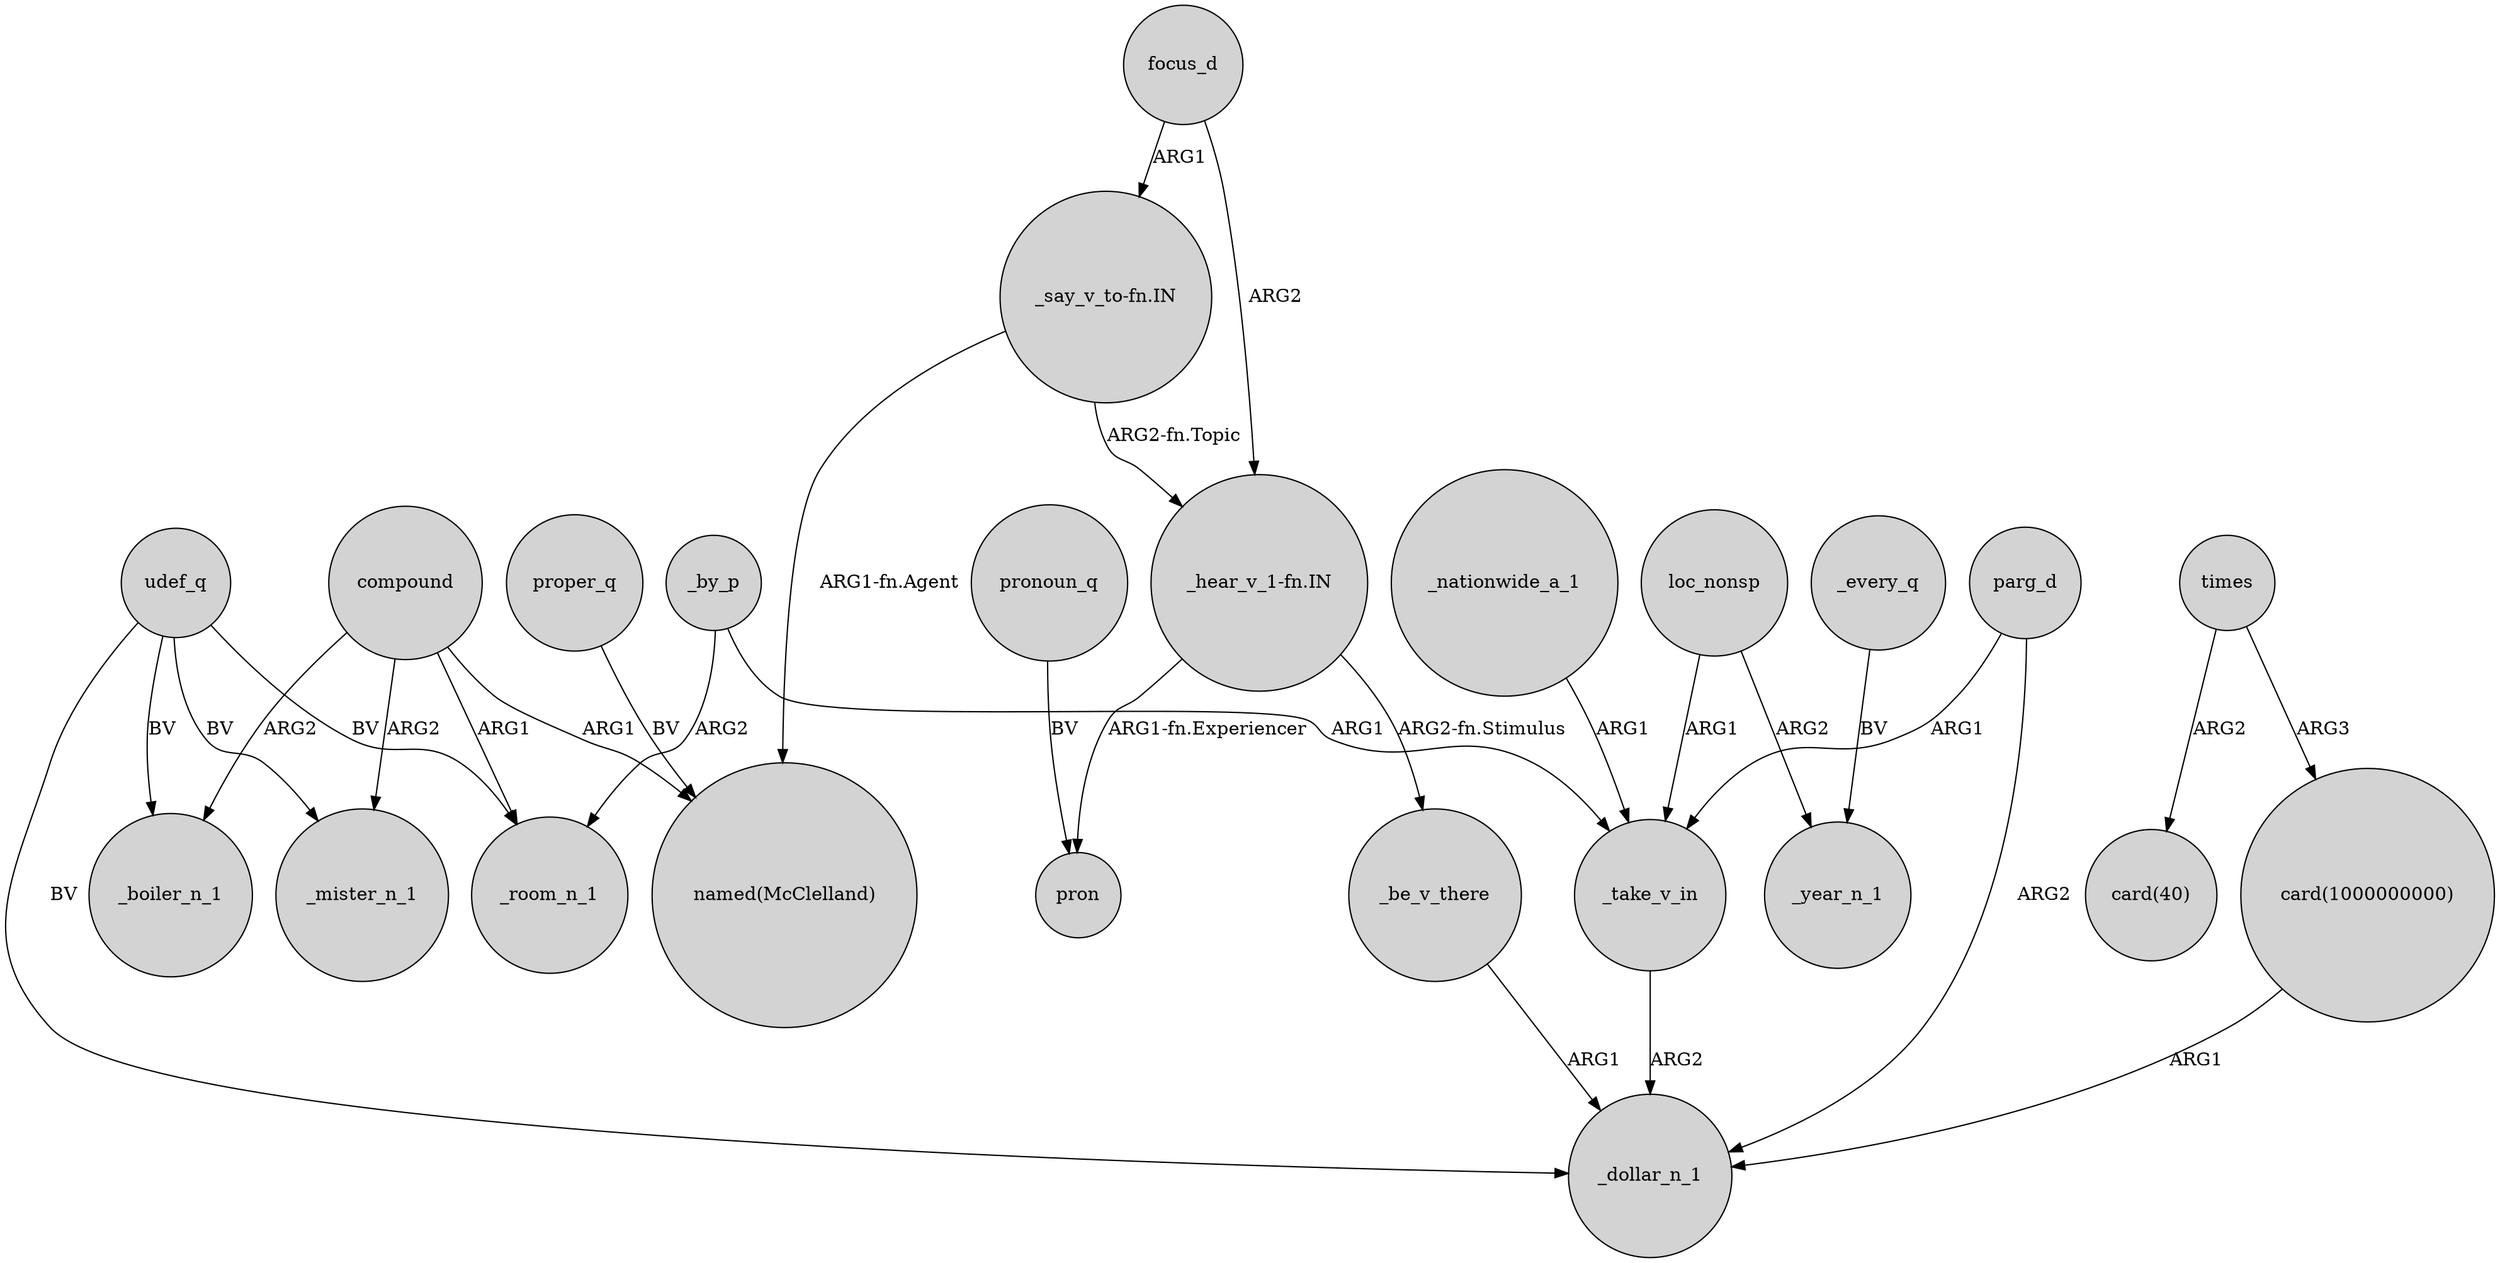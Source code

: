 digraph {
	node [shape=circle style=filled]
	udef_q -> _boiler_n_1 [label=BV]
	compound -> _boiler_n_1 [label=ARG2]
	times -> "card(40)" [label=ARG2]
	compound -> "named(McClelland)" [label=ARG1]
	compound -> _mister_n_1 [label=ARG2]
	udef_q -> _mister_n_1 [label=BV]
	focus_d -> "_hear_v_1-fn.IN" [label=ARG2]
	_be_v_there -> _dollar_n_1 [label=ARG1]
	_by_p -> _take_v_in [label=ARG1]
	times -> "card(1000000000)" [label=ARG3]
	loc_nonsp -> _take_v_in [label=ARG1]
	_nationwide_a_1 -> _take_v_in [label=ARG1]
	pronoun_q -> pron [label=BV]
	_every_q -> _year_n_1 [label=BV]
	"_hear_v_1-fn.IN" -> _be_v_there [label="ARG2-fn.Stimulus"]
	loc_nonsp -> _year_n_1 [label=ARG2]
	udef_q -> _room_n_1 [label=BV]
	_by_p -> _room_n_1 [label=ARG2]
	"_hear_v_1-fn.IN" -> pron [label="ARG1-fn.Experiencer"]
	compound -> _room_n_1 [label=ARG1]
	"_say_v_to-fn.IN" -> "named(McClelland)" [label="ARG1-fn.Agent"]
	parg_d -> _dollar_n_1 [label=ARG2]
	"_say_v_to-fn.IN" -> "_hear_v_1-fn.IN" [label="ARG2-fn.Topic"]
	proper_q -> "named(McClelland)" [label=BV]
	_take_v_in -> _dollar_n_1 [label=ARG2]
	"card(1000000000)" -> _dollar_n_1 [label=ARG1]
	parg_d -> _take_v_in [label=ARG1]
	udef_q -> _dollar_n_1 [label=BV]
	focus_d -> "_say_v_to-fn.IN" [label=ARG1]
}
